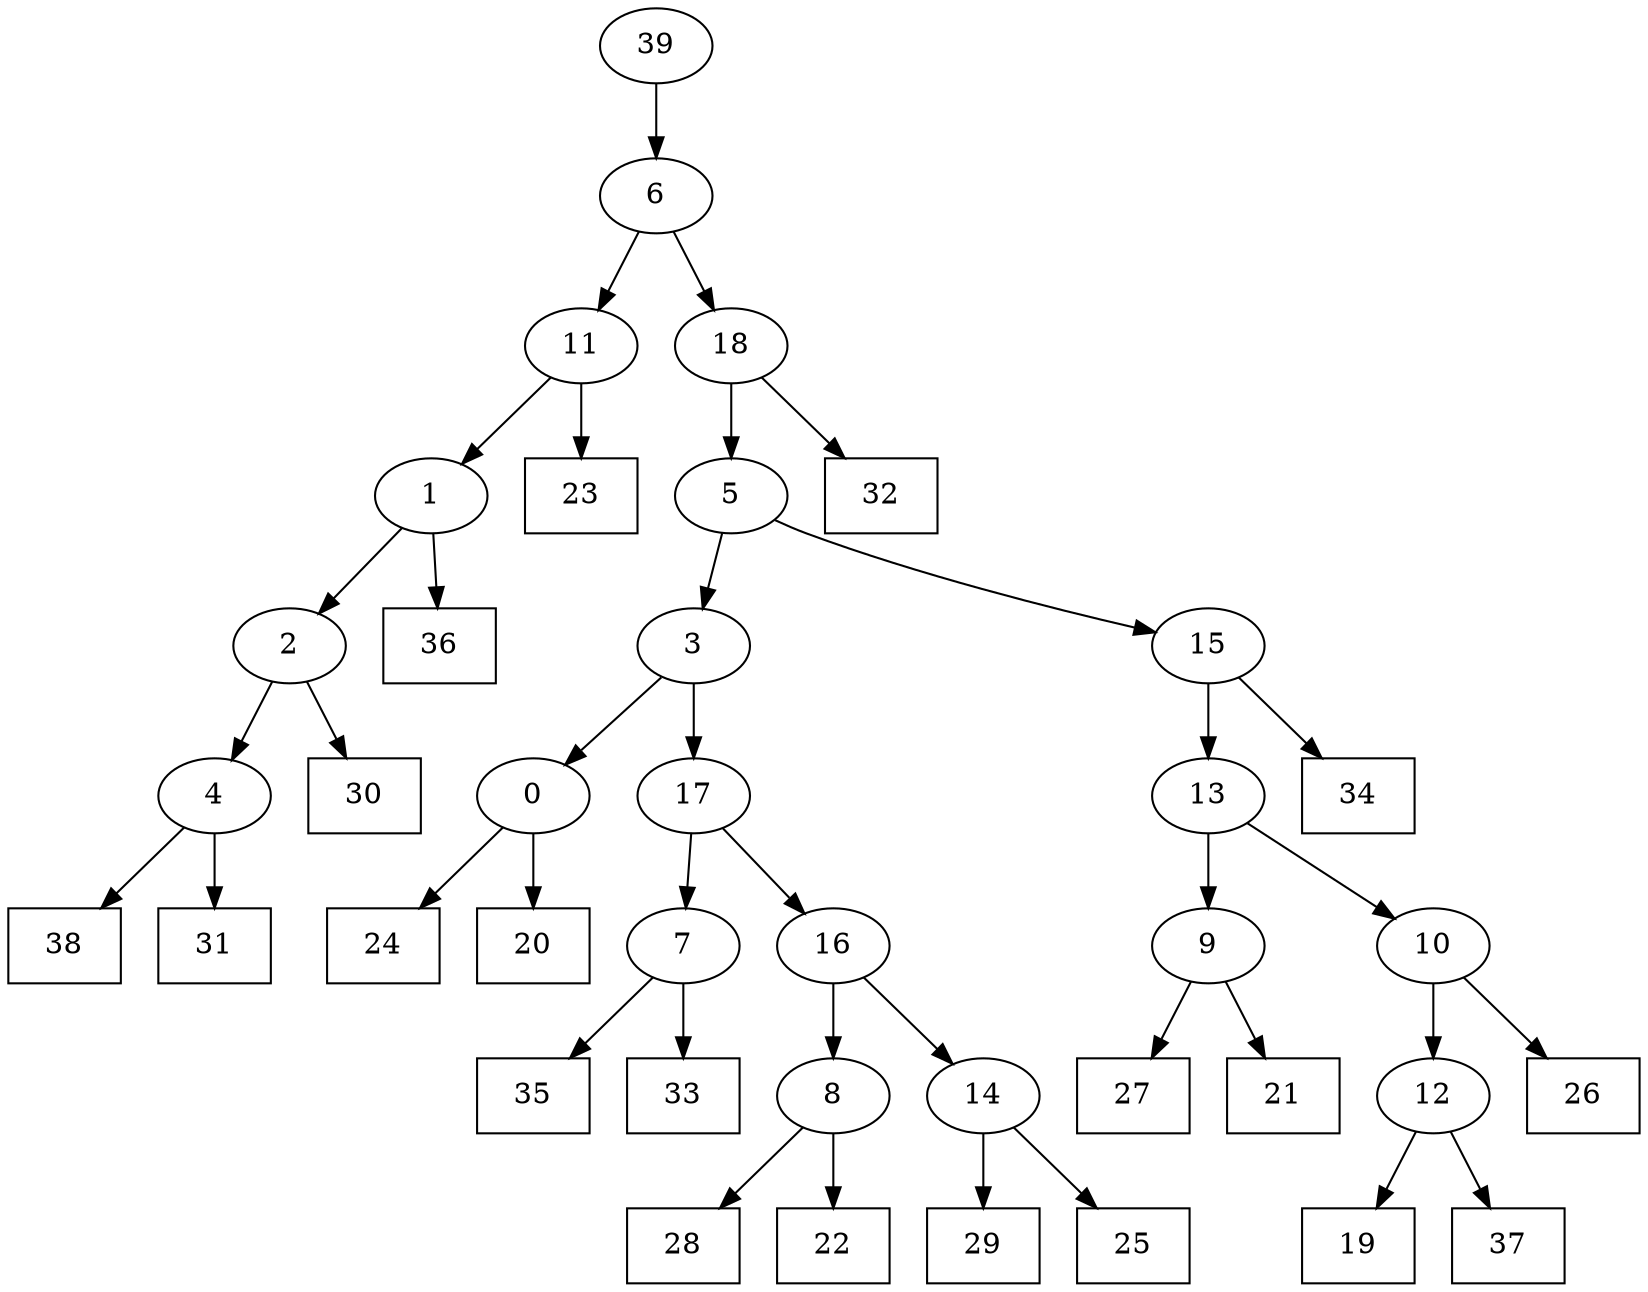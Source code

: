 digraph G {
0[label="0"];
1[label="1"];
2[label="2"];
3[label="3"];
4[label="4"];
5[label="5"];
6[label="6"];
7[label="7"];
8[label="8"];
9[label="9"];
10[label="10"];
11[label="11"];
12[label="12"];
13[label="13"];
14[label="14"];
15[label="15"];
16[label="16"];
17[label="17"];
18[label="18"];
19[shape=box,label="35"];
20[shape=box,label="29"];
21[shape=box,label="34"];
22[shape=box,label="27"];
23[shape=box,label="38"];
24[shape=box,label="31"];
25[shape=box,label="19"];
26[shape=box,label="24"];
27[shape=box,label="30"];
28[shape=box,label="23"];
29[shape=box,label="25"];
30[shape=box,label="21"];
31[shape=box,label="32"];
32[shape=box,label="26"];
33[shape=box,label="37"];
34[shape=box,label="20"];
35[shape=box,label="28"];
36[shape=box,label="36"];
37[shape=box,label="22"];
38[shape=box,label="33"];
39[label="39"];
4->23 ;
9->22 ;
8->35 ;
6->11 ;
10->12 ;
18->31 ;
2->27 ;
12->33 ;
0->26 ;
11->28 ;
3->0 ;
4->24 ;
16->8 ;
8->37 ;
14->29 ;
16->14 ;
14->20 ;
18->5 ;
17->16 ;
7->19 ;
0->34 ;
39->6 ;
6->18 ;
17->7 ;
15->21 ;
7->38 ;
11->1 ;
1->36 ;
12->25 ;
15->13 ;
5->15 ;
13->9 ;
9->30 ;
2->4 ;
5->3 ;
3->17 ;
1->2 ;
13->10 ;
10->32 ;
}

